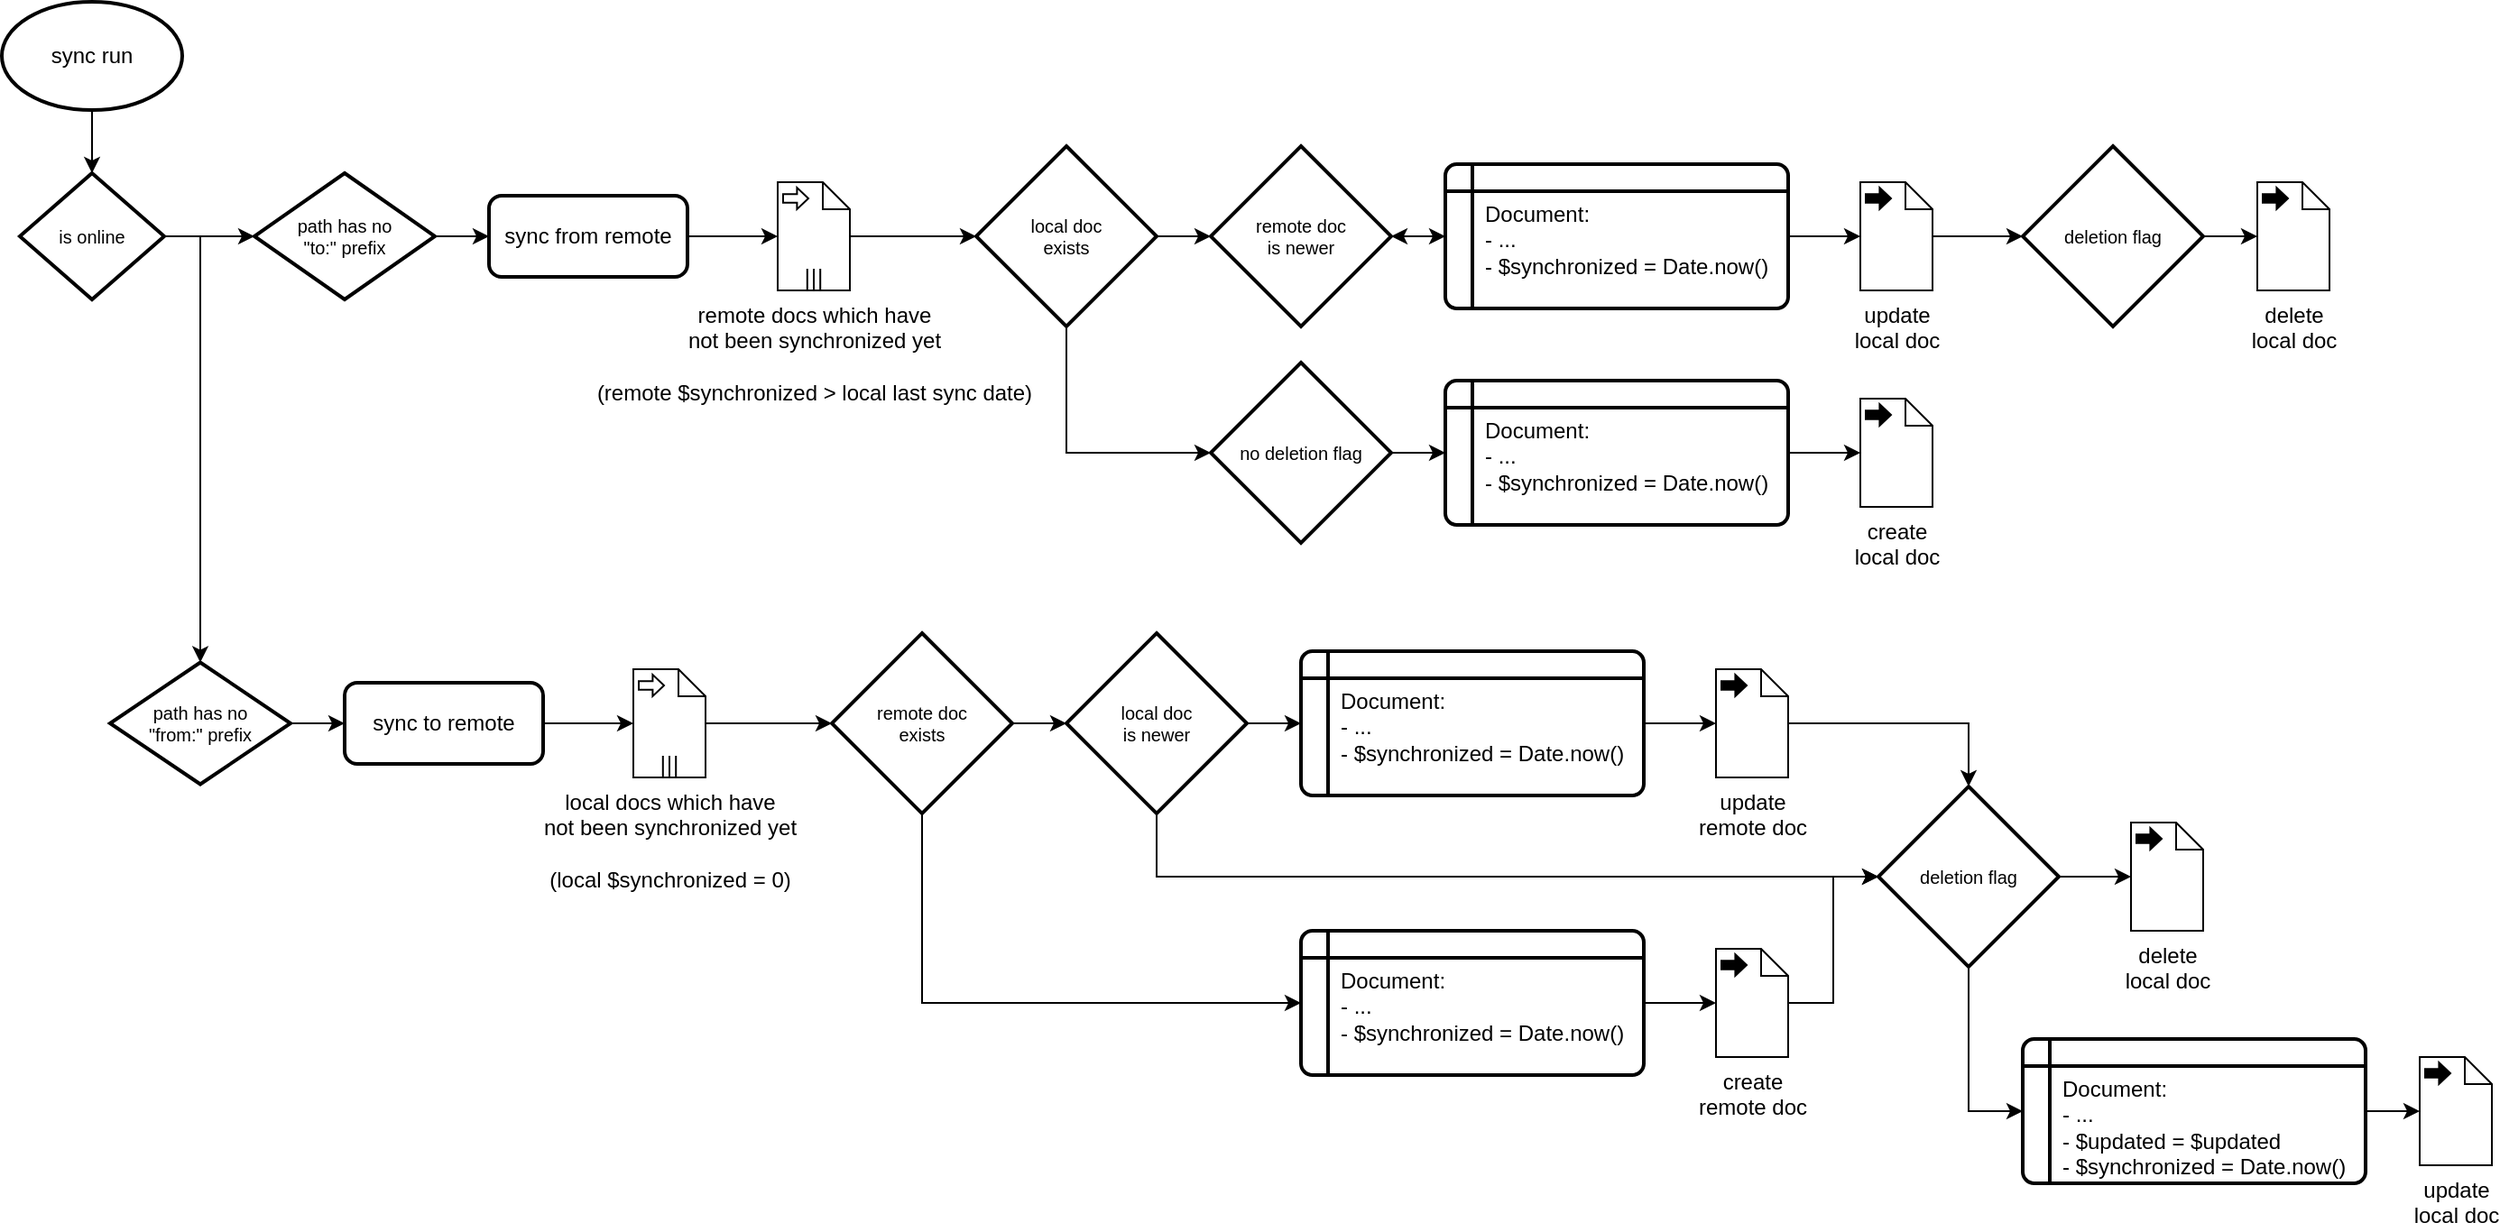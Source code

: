 <mxfile version="24.0.0" type="device">
  <diagram id="C5RBs43oDa-KdzZeNtuy" name="Page-1">
    <mxGraphModel dx="1134" dy="751" grid="1" gridSize="10" guides="1" tooltips="1" connect="1" arrows="1" fold="1" page="1" pageScale="1" pageWidth="827" pageHeight="1169" math="0" shadow="0">
      <root>
        <mxCell id="WIyWlLk6GJQsqaUBKTNV-0" />
        <mxCell id="WIyWlLk6GJQsqaUBKTNV-1" parent="WIyWlLk6GJQsqaUBKTNV-0" />
        <mxCell id="bWgWXcPsf9m89apia9PI-184" style="edgeStyle=orthogonalEdgeStyle;rounded=0;orthogonalLoop=1;jettySize=auto;html=1;" parent="WIyWlLk6GJQsqaUBKTNV-1" source="bWgWXcPsf9m89apia9PI-1" target="bWgWXcPsf9m89apia9PI-2" edge="1">
          <mxGeometry relative="1" as="geometry" />
        </mxCell>
        <mxCell id="bWgWXcPsf9m89apia9PI-1" value="sync run" style="strokeWidth=2;html=1;shape=mxgraph.flowchart.start_1;whiteSpace=wrap;" parent="WIyWlLk6GJQsqaUBKTNV-1" vertex="1">
          <mxGeometry x="10" y="10" width="100" height="60" as="geometry" />
        </mxCell>
        <mxCell id="bWgWXcPsf9m89apia9PI-2" value="is online" style="strokeWidth=2;html=1;shape=mxgraph.flowchart.decision;whiteSpace=wrap;fontSize=10;" parent="WIyWlLk6GJQsqaUBKTNV-1" vertex="1">
          <mxGeometry x="20" y="105" width="80" height="70" as="geometry" />
        </mxCell>
        <mxCell id="bWgWXcPsf9m89apia9PI-18" style="edgeStyle=orthogonalEdgeStyle;rounded=0;orthogonalLoop=1;jettySize=auto;html=1;exitX=1;exitY=0.5;exitDx=0;exitDy=0;exitPerimeter=0;entryX=0;entryY=0.5;entryDx=0;entryDy=0;" parent="WIyWlLk6GJQsqaUBKTNV-1" source="bWgWXcPsf9m89apia9PI-7" target="bWgWXcPsf9m89apia9PI-13" edge="1">
          <mxGeometry relative="1" as="geometry" />
        </mxCell>
        <mxCell id="bWgWXcPsf9m89apia9PI-7" value="path has no&lt;br&gt;&quot;to:&quot; prefix" style="strokeWidth=2;html=1;shape=mxgraph.flowchart.decision;whiteSpace=wrap;fontSize=10;" parent="WIyWlLk6GJQsqaUBKTNV-1" vertex="1">
          <mxGeometry x="150" y="105" width="100" height="70" as="geometry" />
        </mxCell>
        <mxCell id="2h3q5sDtVweo8cAcQsdt-12" value="create&lt;br&gt;local doc" style="shape=mxgraph.bpmn.data;labelPosition=center;verticalLabelPosition=bottom;align=center;verticalAlign=top;size=15;html=1;bpmnTransferType=output;" parent="WIyWlLk6GJQsqaUBKTNV-1" vertex="1">
          <mxGeometry x="1040" y="230" width="40" height="60" as="geometry" />
        </mxCell>
        <mxCell id="bWgWXcPsf9m89apia9PI-116" style="edgeStyle=orthogonalEdgeStyle;rounded=0;orthogonalLoop=1;jettySize=auto;html=1;" parent="WIyWlLk6GJQsqaUBKTNV-1" source="bWgWXcPsf9m89apia9PI-9" target="bWgWXcPsf9m89apia9PI-94" edge="1">
          <mxGeometry relative="1" as="geometry" />
        </mxCell>
        <mxCell id="bWgWXcPsf9m89apia9PI-9" value="path has no&lt;br&gt;&quot;from:&quot; prefix" style="strokeWidth=2;html=1;shape=mxgraph.flowchart.decision;whiteSpace=wrap;fontSize=10;" parent="WIyWlLk6GJQsqaUBKTNV-1" vertex="1">
          <mxGeometry x="70" y="376.25" width="100" height="67.5" as="geometry" />
        </mxCell>
        <mxCell id="bWgWXcPsf9m89apia9PI-10" style="edgeStyle=orthogonalEdgeStyle;rounded=0;orthogonalLoop=1;jettySize=auto;html=1;exitX=1;exitY=0.5;exitDx=0;exitDy=0;exitPerimeter=0;entryX=0;entryY=0.5;entryDx=0;entryDy=0;entryPerimeter=0;" parent="WIyWlLk6GJQsqaUBKTNV-1" source="bWgWXcPsf9m89apia9PI-2" target="bWgWXcPsf9m89apia9PI-7" edge="1">
          <mxGeometry relative="1" as="geometry" />
        </mxCell>
        <mxCell id="bWgWXcPsf9m89apia9PI-11" style="edgeStyle=orthogonalEdgeStyle;rounded=0;orthogonalLoop=1;jettySize=auto;html=1;exitX=1;exitY=0.5;exitDx=0;exitDy=0;exitPerimeter=0;entryX=0.5;entryY=0;entryDx=0;entryDy=0;entryPerimeter=0;" parent="WIyWlLk6GJQsqaUBKTNV-1" source="bWgWXcPsf9m89apia9PI-2" target="bWgWXcPsf9m89apia9PI-9" edge="1">
          <mxGeometry relative="1" as="geometry" />
        </mxCell>
        <mxCell id="bWgWXcPsf9m89apia9PI-13" value="sync from remote" style="rounded=1;whiteSpace=wrap;html=1;absoluteArcSize=1;arcSize=14;strokeWidth=2;" parent="WIyWlLk6GJQsqaUBKTNV-1" vertex="1">
          <mxGeometry x="280" y="117.5" width="110" height="45" as="geometry" />
        </mxCell>
        <mxCell id="2h3q5sDtVweo8cAcQsdt-5" value="Document:&lt;br&gt;- ...&lt;br&gt;- $synchronized = Date.now()" style="shape=internalStorage;whiteSpace=wrap;html=1;dx=15;dy=15;rounded=1;arcSize=8;strokeWidth=2;spacing=0;verticalAlign=top;spacingTop=16;align=left;spacingLeft=22;" parent="WIyWlLk6GJQsqaUBKTNV-1" vertex="1">
          <mxGeometry x="810" y="220" width="190" height="80" as="geometry" />
        </mxCell>
        <mxCell id="bWgWXcPsf9m89apia9PI-156" style="edgeStyle=orthogonalEdgeStyle;rounded=0;orthogonalLoop=1;jettySize=auto;html=1;exitX=1;exitY=0.5;exitDx=0;exitDy=0;exitPerimeter=0;" parent="WIyWlLk6GJQsqaUBKTNV-1" source="bWgWXcPsf9m89apia9PI-34" target="bWgWXcPsf9m89apia9PI-155" edge="1">
          <mxGeometry relative="1" as="geometry">
            <mxPoint x="653" y="135" as="sourcePoint" />
          </mxGeometry>
        </mxCell>
        <mxCell id="bWgWXcPsf9m89apia9PI-34" value="local doc&lt;br&gt;exists" style="strokeWidth=2;html=1;shape=mxgraph.flowchart.decision;whiteSpace=wrap;fontSize=10;" parent="WIyWlLk6GJQsqaUBKTNV-1" vertex="1">
          <mxGeometry x="550" y="90" width="100" height="100" as="geometry" />
        </mxCell>
        <mxCell id="bWgWXcPsf9m89apia9PI-153" style="edgeStyle=orthogonalEdgeStyle;rounded=0;orthogonalLoop=1;jettySize=auto;html=1;" parent="WIyWlLk6GJQsqaUBKTNV-1" source="bWgWXcPsf9m89apia9PI-41" target="bWgWXcPsf9m89apia9PI-34" edge="1">
          <mxGeometry relative="1" as="geometry" />
        </mxCell>
        <mxCell id="bWgWXcPsf9m89apia9PI-41" value="remote docs which have&lt;br&gt;not been synchronized yet&lt;br&gt;&lt;br&gt;(remote $synchronized &amp;gt; local last sync date)" style="shape=mxgraph.bpmn.data;labelPosition=center;verticalLabelPosition=bottom;align=center;verticalAlign=top;size=15;html=1;bpmnTransferType=input;isCollection=1;" parent="WIyWlLk6GJQsqaUBKTNV-1" vertex="1">
          <mxGeometry x="440" y="110" width="40" height="60" as="geometry" />
        </mxCell>
        <mxCell id="bWgWXcPsf9m89apia9PI-42" style="edgeStyle=orthogonalEdgeStyle;rounded=0;orthogonalLoop=1;jettySize=auto;html=1;exitX=1;exitY=0.5;exitDx=0;exitDy=0;entryX=0;entryY=0.5;entryDx=0;entryDy=0;entryPerimeter=0;" parent="WIyWlLk6GJQsqaUBKTNV-1" source="bWgWXcPsf9m89apia9PI-13" target="bWgWXcPsf9m89apia9PI-41" edge="1">
          <mxGeometry relative="1" as="geometry" />
        </mxCell>
        <mxCell id="bWgWXcPsf9m89apia9PI-147" style="edgeStyle=orthogonalEdgeStyle;rounded=0;orthogonalLoop=1;jettySize=auto;html=1;entryX=0;entryY=0.5;entryDx=0;entryDy=0;entryPerimeter=0;" parent="WIyWlLk6GJQsqaUBKTNV-1" source="bWgWXcPsf9m89apia9PI-54" target="bWgWXcPsf9m89apia9PI-161" edge="1">
          <mxGeometry relative="1" as="geometry">
            <mxPoint x="1110" y="140" as="targetPoint" />
          </mxGeometry>
        </mxCell>
        <mxCell id="bWgWXcPsf9m89apia9PI-54" value="update&lt;br&gt;local doc" style="shape=mxgraph.bpmn.data;labelPosition=center;verticalLabelPosition=bottom;align=center;verticalAlign=top;size=15;html=1;bpmnTransferType=output;" parent="WIyWlLk6GJQsqaUBKTNV-1" vertex="1">
          <mxGeometry x="1040" y="110" width="40" height="60" as="geometry" />
        </mxCell>
        <mxCell id="bWgWXcPsf9m89apia9PI-66" style="edgeStyle=orthogonalEdgeStyle;rounded=0;orthogonalLoop=1;jettySize=auto;html=1;exitX=1;exitY=0.5;exitDx=0;exitDy=0;entryX=0;entryY=0.5;entryDx=0;entryDy=0;entryPerimeter=0;" parent="WIyWlLk6GJQsqaUBKTNV-1" source="2h3q5sDtVweo8cAcQsdt-5" target="2h3q5sDtVweo8cAcQsdt-12" edge="1">
          <mxGeometry relative="1" as="geometry" />
        </mxCell>
        <mxCell id="bWgWXcPsf9m89apia9PI-160" value="" style="edgeStyle=orthogonalEdgeStyle;rounded=0;orthogonalLoop=1;jettySize=auto;html=1;" parent="WIyWlLk6GJQsqaUBKTNV-1" source="bWgWXcPsf9m89apia9PI-67" target="bWgWXcPsf9m89apia9PI-155" edge="1">
          <mxGeometry relative="1" as="geometry" />
        </mxCell>
        <mxCell id="bWgWXcPsf9m89apia9PI-67" value="Document:&lt;br&gt;- ...&lt;br&gt;- $synchronized = Date.now()" style="shape=internalStorage;whiteSpace=wrap;html=1;dx=15;dy=15;rounded=1;arcSize=8;strokeWidth=2;spacing=0;verticalAlign=top;spacingTop=16;align=left;spacingLeft=22;" parent="WIyWlLk6GJQsqaUBKTNV-1" vertex="1">
          <mxGeometry x="810" y="100" width="190" height="80" as="geometry" />
        </mxCell>
        <mxCell id="bWgWXcPsf9m89apia9PI-69" style="edgeStyle=orthogonalEdgeStyle;rounded=0;orthogonalLoop=1;jettySize=auto;html=1;exitX=1;exitY=0.5;exitDx=0;exitDy=0;entryX=0;entryY=0.5;entryDx=0;entryDy=0;entryPerimeter=0;" parent="WIyWlLk6GJQsqaUBKTNV-1" source="bWgWXcPsf9m89apia9PI-67" target="bWgWXcPsf9m89apia9PI-54" edge="1">
          <mxGeometry relative="1" as="geometry" />
        </mxCell>
        <mxCell id="bWgWXcPsf9m89apia9PI-173" style="edgeStyle=orthogonalEdgeStyle;rounded=0;orthogonalLoop=1;jettySize=auto;html=1;entryX=0;entryY=0.5;entryDx=0;entryDy=0;entryPerimeter=0;" parent="WIyWlLk6GJQsqaUBKTNV-1" source="bWgWXcPsf9m89apia9PI-93" target="bWgWXcPsf9m89apia9PI-171" edge="1">
          <mxGeometry relative="1" as="geometry" />
        </mxCell>
        <mxCell id="bWgWXcPsf9m89apia9PI-93" value="create&lt;br&gt;remote doc" style="shape=mxgraph.bpmn.data;labelPosition=center;verticalLabelPosition=bottom;align=center;verticalAlign=top;size=15;html=1;bpmnTransferType=output;" parent="WIyWlLk6GJQsqaUBKTNV-1" vertex="1">
          <mxGeometry x="960" y="535" width="40" height="60" as="geometry" />
        </mxCell>
        <mxCell id="bWgWXcPsf9m89apia9PI-94" value="sync to remote" style="rounded=1;whiteSpace=wrap;html=1;absoluteArcSize=1;arcSize=14;strokeWidth=2;" parent="WIyWlLk6GJQsqaUBKTNV-1" vertex="1">
          <mxGeometry x="200" y="387.5" width="110" height="45" as="geometry" />
        </mxCell>
        <mxCell id="bWgWXcPsf9m89apia9PI-95" value="Document:&lt;br&gt;- ...&lt;br&gt;- $synchronized = Date.now()" style="shape=internalStorage;whiteSpace=wrap;html=1;dx=15;dy=15;rounded=1;arcSize=8;strokeWidth=2;spacing=0;verticalAlign=top;spacingTop=16;align=left;spacingLeft=22;" parent="WIyWlLk6GJQsqaUBKTNV-1" vertex="1">
          <mxGeometry x="730" y="525" width="190" height="80" as="geometry" />
        </mxCell>
        <mxCell id="bWgWXcPsf9m89apia9PI-164" style="edgeStyle=orthogonalEdgeStyle;rounded=0;orthogonalLoop=1;jettySize=auto;html=1;" parent="WIyWlLk6GJQsqaUBKTNV-1" source="bWgWXcPsf9m89apia9PI-98" target="bWgWXcPsf9m89apia9PI-162" edge="1">
          <mxGeometry relative="1" as="geometry" />
        </mxCell>
        <mxCell id="bWgWXcPsf9m89apia9PI-98" value="local docs which have&lt;br&gt;not been synchronized yet&lt;br&gt;&lt;br&gt;(local $synchronized = 0)" style="shape=mxgraph.bpmn.data;labelPosition=center;verticalLabelPosition=bottom;align=center;verticalAlign=top;size=15;html=1;bpmnTransferType=input;isCollection=1;" parent="WIyWlLk6GJQsqaUBKTNV-1" vertex="1">
          <mxGeometry x="360" y="380" width="40" height="60" as="geometry" />
        </mxCell>
        <mxCell id="bWgWXcPsf9m89apia9PI-99" style="edgeStyle=orthogonalEdgeStyle;rounded=0;orthogonalLoop=1;jettySize=auto;html=1;exitX=1;exitY=0.5;exitDx=0;exitDy=0;entryX=0;entryY=0.5;entryDx=0;entryDy=0;entryPerimeter=0;" parent="WIyWlLk6GJQsqaUBKTNV-1" source="bWgWXcPsf9m89apia9PI-94" target="bWgWXcPsf9m89apia9PI-98" edge="1">
          <mxGeometry relative="1" as="geometry" />
        </mxCell>
        <mxCell id="bWgWXcPsf9m89apia9PI-172" style="edgeStyle=orthogonalEdgeStyle;rounded=0;orthogonalLoop=1;jettySize=auto;html=1;" parent="WIyWlLk6GJQsqaUBKTNV-1" source="bWgWXcPsf9m89apia9PI-104" target="bWgWXcPsf9m89apia9PI-171" edge="1">
          <mxGeometry relative="1" as="geometry" />
        </mxCell>
        <mxCell id="bWgWXcPsf9m89apia9PI-104" value="update&lt;br&gt;remote doc" style="shape=mxgraph.bpmn.data;labelPosition=center;verticalLabelPosition=bottom;align=center;verticalAlign=top;size=15;html=1;bpmnTransferType=output;" parent="WIyWlLk6GJQsqaUBKTNV-1" vertex="1">
          <mxGeometry x="960" y="380" width="40" height="60" as="geometry" />
        </mxCell>
        <mxCell id="bWgWXcPsf9m89apia9PI-108" style="edgeStyle=orthogonalEdgeStyle;rounded=0;orthogonalLoop=1;jettySize=auto;html=1;exitX=1;exitY=0.5;exitDx=0;exitDy=0;entryX=0;entryY=0.5;entryDx=0;entryDy=0;entryPerimeter=0;" parent="WIyWlLk6GJQsqaUBKTNV-1" source="bWgWXcPsf9m89apia9PI-95" target="bWgWXcPsf9m89apia9PI-93" edge="1">
          <mxGeometry relative="1" as="geometry" />
        </mxCell>
        <mxCell id="bWgWXcPsf9m89apia9PI-109" value="Document:&lt;br&gt;- ...&lt;br&gt;- $synchronized = Date.now()" style="shape=internalStorage;whiteSpace=wrap;html=1;dx=15;dy=15;rounded=1;arcSize=8;strokeWidth=2;spacing=0;verticalAlign=top;spacingTop=16;align=left;spacingLeft=22;" parent="WIyWlLk6GJQsqaUBKTNV-1" vertex="1">
          <mxGeometry x="730" y="370" width="190" height="80" as="geometry" />
        </mxCell>
        <mxCell id="bWgWXcPsf9m89apia9PI-110" style="edgeStyle=orthogonalEdgeStyle;rounded=0;orthogonalLoop=1;jettySize=auto;html=1;exitX=1;exitY=0.5;exitDx=0;exitDy=0;entryX=0;entryY=0.5;entryDx=0;entryDy=0;entryPerimeter=0;" parent="WIyWlLk6GJQsqaUBKTNV-1" source="bWgWXcPsf9m89apia9PI-109" target="bWgWXcPsf9m89apia9PI-104" edge="1">
          <mxGeometry relative="1" as="geometry" />
        </mxCell>
        <mxCell id="bWgWXcPsf9m89apia9PI-149" style="edgeStyle=orthogonalEdgeStyle;rounded=0;orthogonalLoop=1;jettySize=auto;html=1;exitX=1;exitY=0.5;exitDx=0;exitDy=0;exitPerimeter=0;" parent="WIyWlLk6GJQsqaUBKTNV-1" source="bWgWXcPsf9m89apia9PI-161" target="bWgWXcPsf9m89apia9PI-148" edge="1">
          <mxGeometry relative="1" as="geometry">
            <mxPoint x="1220" y="140" as="sourcePoint" />
            <mxPoint x="1250" y="140" as="targetPoint" />
          </mxGeometry>
        </mxCell>
        <mxCell id="bWgWXcPsf9m89apia9PI-148" value="delete&lt;br&gt;local doc" style="shape=mxgraph.bpmn.data;labelPosition=center;verticalLabelPosition=bottom;align=center;verticalAlign=top;size=15;html=1;bpmnTransferType=output;" parent="WIyWlLk6GJQsqaUBKTNV-1" vertex="1">
          <mxGeometry x="1260" y="110" width="40" height="60" as="geometry" />
        </mxCell>
        <mxCell id="bWgWXcPsf9m89apia9PI-152" style="edgeStyle=orthogonalEdgeStyle;rounded=0;orthogonalLoop=1;jettySize=auto;html=1;" parent="WIyWlLk6GJQsqaUBKTNV-1" source="bWgWXcPsf9m89apia9PI-150" target="2h3q5sDtVweo8cAcQsdt-5" edge="1">
          <mxGeometry relative="1" as="geometry" />
        </mxCell>
        <mxCell id="bWgWXcPsf9m89apia9PI-150" value="no deletion flag" style="strokeWidth=2;html=1;shape=mxgraph.flowchart.decision;whiteSpace=wrap;fontSize=10;" parent="WIyWlLk6GJQsqaUBKTNV-1" vertex="1">
          <mxGeometry x="680" y="210" width="100" height="100" as="geometry" />
        </mxCell>
        <mxCell id="bWgWXcPsf9m89apia9PI-159" style="edgeStyle=orthogonalEdgeStyle;rounded=0;orthogonalLoop=1;jettySize=auto;html=1;exitX=1;exitY=0.5;exitDx=0;exitDy=0;exitPerimeter=0;entryX=0;entryY=0.5;entryDx=0;entryDy=0;" parent="WIyWlLk6GJQsqaUBKTNV-1" source="bWgWXcPsf9m89apia9PI-155" target="bWgWXcPsf9m89apia9PI-67" edge="1">
          <mxGeometry relative="1" as="geometry" />
        </mxCell>
        <mxCell id="bWgWXcPsf9m89apia9PI-155" value="remote doc&lt;br&gt;is newer" style="strokeWidth=2;html=1;shape=mxgraph.flowchart.decision;whiteSpace=wrap;fontSize=10;" parent="WIyWlLk6GJQsqaUBKTNV-1" vertex="1">
          <mxGeometry x="680" y="90" width="100" height="100" as="geometry" />
        </mxCell>
        <mxCell id="bWgWXcPsf9m89apia9PI-158" style="edgeStyle=orthogonalEdgeStyle;rounded=0;orthogonalLoop=1;jettySize=auto;html=1;exitX=0.5;exitY=1;exitDx=0;exitDy=0;exitPerimeter=0;entryX=0;entryY=0.5;entryDx=0;entryDy=0;entryPerimeter=0;" parent="WIyWlLk6GJQsqaUBKTNV-1" source="bWgWXcPsf9m89apia9PI-34" target="bWgWXcPsf9m89apia9PI-150" edge="1">
          <mxGeometry relative="1" as="geometry" />
        </mxCell>
        <mxCell id="bWgWXcPsf9m89apia9PI-161" value="deletion flag" style="strokeWidth=2;html=1;shape=mxgraph.flowchart.decision;whiteSpace=wrap;fontSize=10;" parent="WIyWlLk6GJQsqaUBKTNV-1" vertex="1">
          <mxGeometry x="1130" y="90" width="100" height="100" as="geometry" />
        </mxCell>
        <mxCell id="bWgWXcPsf9m89apia9PI-168" style="edgeStyle=orthogonalEdgeStyle;rounded=0;orthogonalLoop=1;jettySize=auto;html=1;exitX=0.5;exitY=1;exitDx=0;exitDy=0;exitPerimeter=0;entryX=0;entryY=0.5;entryDx=0;entryDy=0;" parent="WIyWlLk6GJQsqaUBKTNV-1" source="bWgWXcPsf9m89apia9PI-162" target="bWgWXcPsf9m89apia9PI-95" edge="1">
          <mxGeometry relative="1" as="geometry" />
        </mxCell>
        <mxCell id="bWgWXcPsf9m89apia9PI-162" value="remote doc&lt;br&gt;exists" style="strokeWidth=2;html=1;shape=mxgraph.flowchart.decision;whiteSpace=wrap;fontSize=10;" parent="WIyWlLk6GJQsqaUBKTNV-1" vertex="1">
          <mxGeometry x="470" y="360" width="100" height="100" as="geometry" />
        </mxCell>
        <mxCell id="bWgWXcPsf9m89apia9PI-166" style="edgeStyle=orthogonalEdgeStyle;rounded=0;orthogonalLoop=1;jettySize=auto;html=1;" parent="WIyWlLk6GJQsqaUBKTNV-1" source="bWgWXcPsf9m89apia9PI-163" target="bWgWXcPsf9m89apia9PI-109" edge="1">
          <mxGeometry relative="1" as="geometry" />
        </mxCell>
        <mxCell id="fmoBwbOztXzBc1PibgEX-0" style="edgeStyle=orthogonalEdgeStyle;rounded=0;orthogonalLoop=1;jettySize=auto;html=1;exitX=0.5;exitY=1;exitDx=0;exitDy=0;exitPerimeter=0;" edge="1" parent="WIyWlLk6GJQsqaUBKTNV-1" source="bWgWXcPsf9m89apia9PI-163" target="bWgWXcPsf9m89apia9PI-171">
          <mxGeometry relative="1" as="geometry" />
        </mxCell>
        <mxCell id="bWgWXcPsf9m89apia9PI-163" value="local doc&lt;br&gt;is newer" style="strokeWidth=2;html=1;shape=mxgraph.flowchart.decision;whiteSpace=wrap;fontSize=10;" parent="WIyWlLk6GJQsqaUBKTNV-1" vertex="1">
          <mxGeometry x="600" y="360" width="100" height="100" as="geometry" />
        </mxCell>
        <mxCell id="bWgWXcPsf9m89apia9PI-165" style="edgeStyle=orthogonalEdgeStyle;rounded=0;orthogonalLoop=1;jettySize=auto;html=1;exitX=1;exitY=0.5;exitDx=0;exitDy=0;exitPerimeter=0;entryX=0;entryY=0.5;entryDx=0;entryDy=0;entryPerimeter=0;" parent="WIyWlLk6GJQsqaUBKTNV-1" source="bWgWXcPsf9m89apia9PI-162" target="bWgWXcPsf9m89apia9PI-163" edge="1">
          <mxGeometry relative="1" as="geometry" />
        </mxCell>
        <mxCell id="bWgWXcPsf9m89apia9PI-169" style="edgeStyle=orthogonalEdgeStyle;rounded=0;orthogonalLoop=1;jettySize=auto;html=1;exitX=1;exitY=0.5;exitDx=0;exitDy=0;exitPerimeter=0;" parent="WIyWlLk6GJQsqaUBKTNV-1" source="bWgWXcPsf9m89apia9PI-171" target="bWgWXcPsf9m89apia9PI-170" edge="1">
          <mxGeometry relative="1" as="geometry">
            <mxPoint x="1140" y="540" as="sourcePoint" />
            <mxPoint x="1170" y="540" as="targetPoint" />
          </mxGeometry>
        </mxCell>
        <mxCell id="bWgWXcPsf9m89apia9PI-170" value="delete&lt;br&gt;local doc" style="shape=mxgraph.bpmn.data;labelPosition=center;verticalLabelPosition=bottom;align=center;verticalAlign=top;size=15;html=1;bpmnTransferType=output;" parent="WIyWlLk6GJQsqaUBKTNV-1" vertex="1">
          <mxGeometry x="1190" y="465" width="40" height="60" as="geometry" />
        </mxCell>
        <mxCell id="bWgWXcPsf9m89apia9PI-183" style="edgeStyle=orthogonalEdgeStyle;rounded=0;orthogonalLoop=1;jettySize=auto;html=1;exitX=0.5;exitY=1;exitDx=0;exitDy=0;exitPerimeter=0;entryX=0;entryY=0.5;entryDx=0;entryDy=0;" parent="WIyWlLk6GJQsqaUBKTNV-1" source="bWgWXcPsf9m89apia9PI-171" target="bWgWXcPsf9m89apia9PI-175" edge="1">
          <mxGeometry relative="1" as="geometry" />
        </mxCell>
        <mxCell id="bWgWXcPsf9m89apia9PI-171" value="deletion flag" style="strokeWidth=2;html=1;shape=mxgraph.flowchart.decision;whiteSpace=wrap;fontSize=10;" parent="WIyWlLk6GJQsqaUBKTNV-1" vertex="1">
          <mxGeometry x="1050" y="445" width="100" height="100" as="geometry" />
        </mxCell>
        <mxCell id="bWgWXcPsf9m89apia9PI-174" value="update&lt;br&gt;local doc" style="shape=mxgraph.bpmn.data;labelPosition=center;verticalLabelPosition=bottom;align=center;verticalAlign=top;size=15;html=1;bpmnTransferType=output;" parent="WIyWlLk6GJQsqaUBKTNV-1" vertex="1">
          <mxGeometry x="1350" y="595" width="40" height="60" as="geometry" />
        </mxCell>
        <mxCell id="bWgWXcPsf9m89apia9PI-178" style="edgeStyle=orthogonalEdgeStyle;rounded=0;orthogonalLoop=1;jettySize=auto;html=1;" parent="WIyWlLk6GJQsqaUBKTNV-1" source="bWgWXcPsf9m89apia9PI-175" target="bWgWXcPsf9m89apia9PI-174" edge="1">
          <mxGeometry relative="1" as="geometry" />
        </mxCell>
        <mxCell id="bWgWXcPsf9m89apia9PI-175" value="Document:&lt;br&gt;- ...&lt;br&gt;- $updated = $updated&lt;br&gt;- $synchronized = Date.now()" style="shape=internalStorage;whiteSpace=wrap;html=1;dx=15;dy=15;rounded=1;arcSize=8;strokeWidth=2;spacing=0;verticalAlign=top;spacingTop=16;align=left;spacingLeft=22;" parent="WIyWlLk6GJQsqaUBKTNV-1" vertex="1">
          <mxGeometry x="1130" y="585" width="190" height="80" as="geometry" />
        </mxCell>
      </root>
    </mxGraphModel>
  </diagram>
</mxfile>
